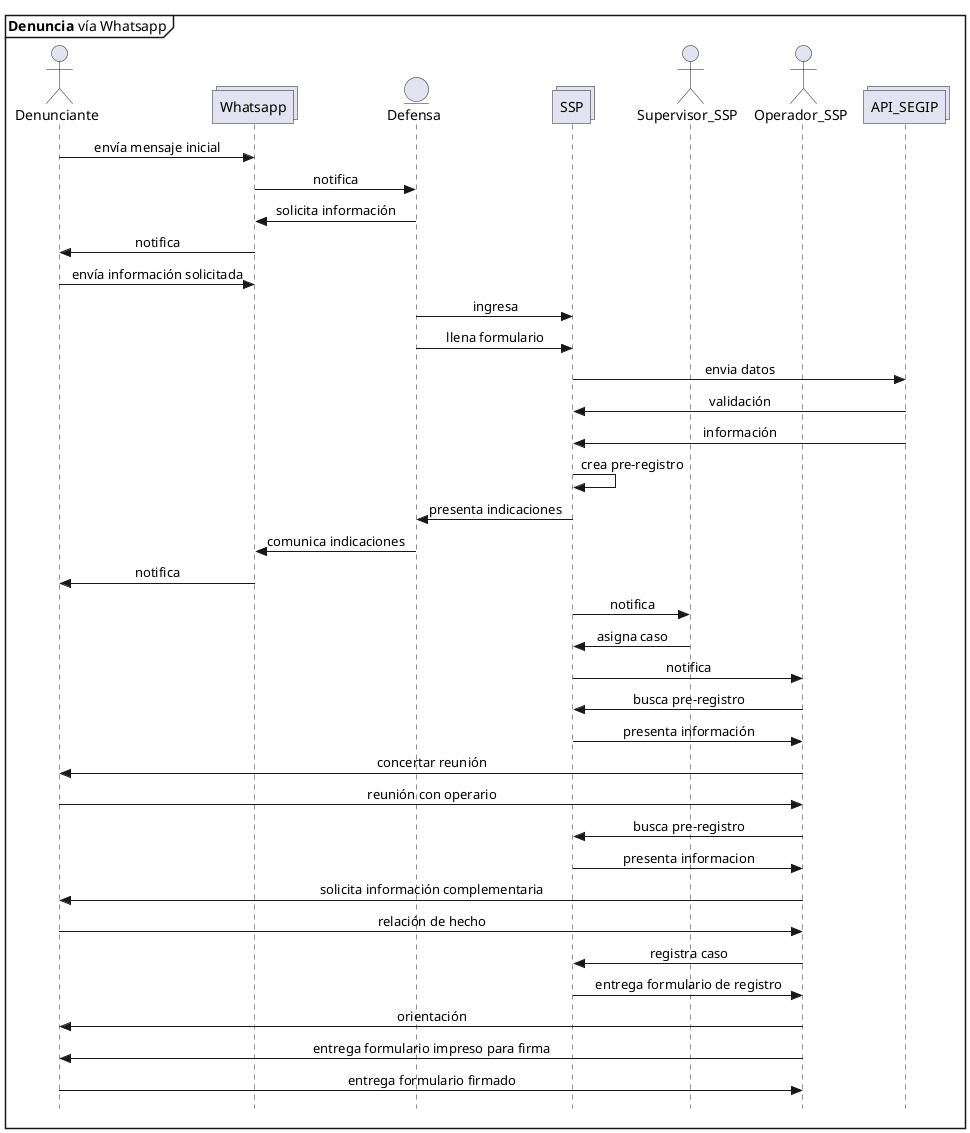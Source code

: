 @startuml Denuncia_Whatsapp
skinparam Style strictuml
skinparam SequenceMessageAlignment center

mainframe **Denuncia** vía Whatsapp

actor Denunciante as pre
collections Whatsapp
entity Defensa as def
collections SSP 
actor Supervisor_SSP as supssp
actor Operador_SSP as opssp
collections API_SEGIP as segip

pre -> Whatsapp : envía mensaje inicial
Whatsapp -> def : notifica
def -> Whatsapp : solicita información
Whatsapp->pre: notifica
pre -> Whatsapp : envía información solicitada
def -> SSP : ingresa
def -> SSP : llena formulario
SSP -> segip : envia datos
segip -> SSP : validación
segip -> SSP: información
SSP->SSP : crea pre-registro
SSP->def : presenta indicaciones
def->Whatsapp : comunica indicaciones
Whatsapp->pre: notifica
SSP->supssp : notifica
supssp-> SSP : asigna caso
SSP->opssp : notifica
opssp->SSP : busca pre-registro
SSP->opssp : presenta información
opssp->pre : concertar reunión
pre->opssp : reunión con operario
opssp->SSP : busca pre-registro
SSP->opssp : presenta informacion
opssp -> pre : solicita información complementaria
pre->opssp : relación de hecho
opssp->SSP : registra caso
SSP->opssp : entrega formulario de registro
opssp->pre : orientación
opssp->pre : entrega formulario impreso para firma
pre->opssp : entrega formulario firmado

@enduml